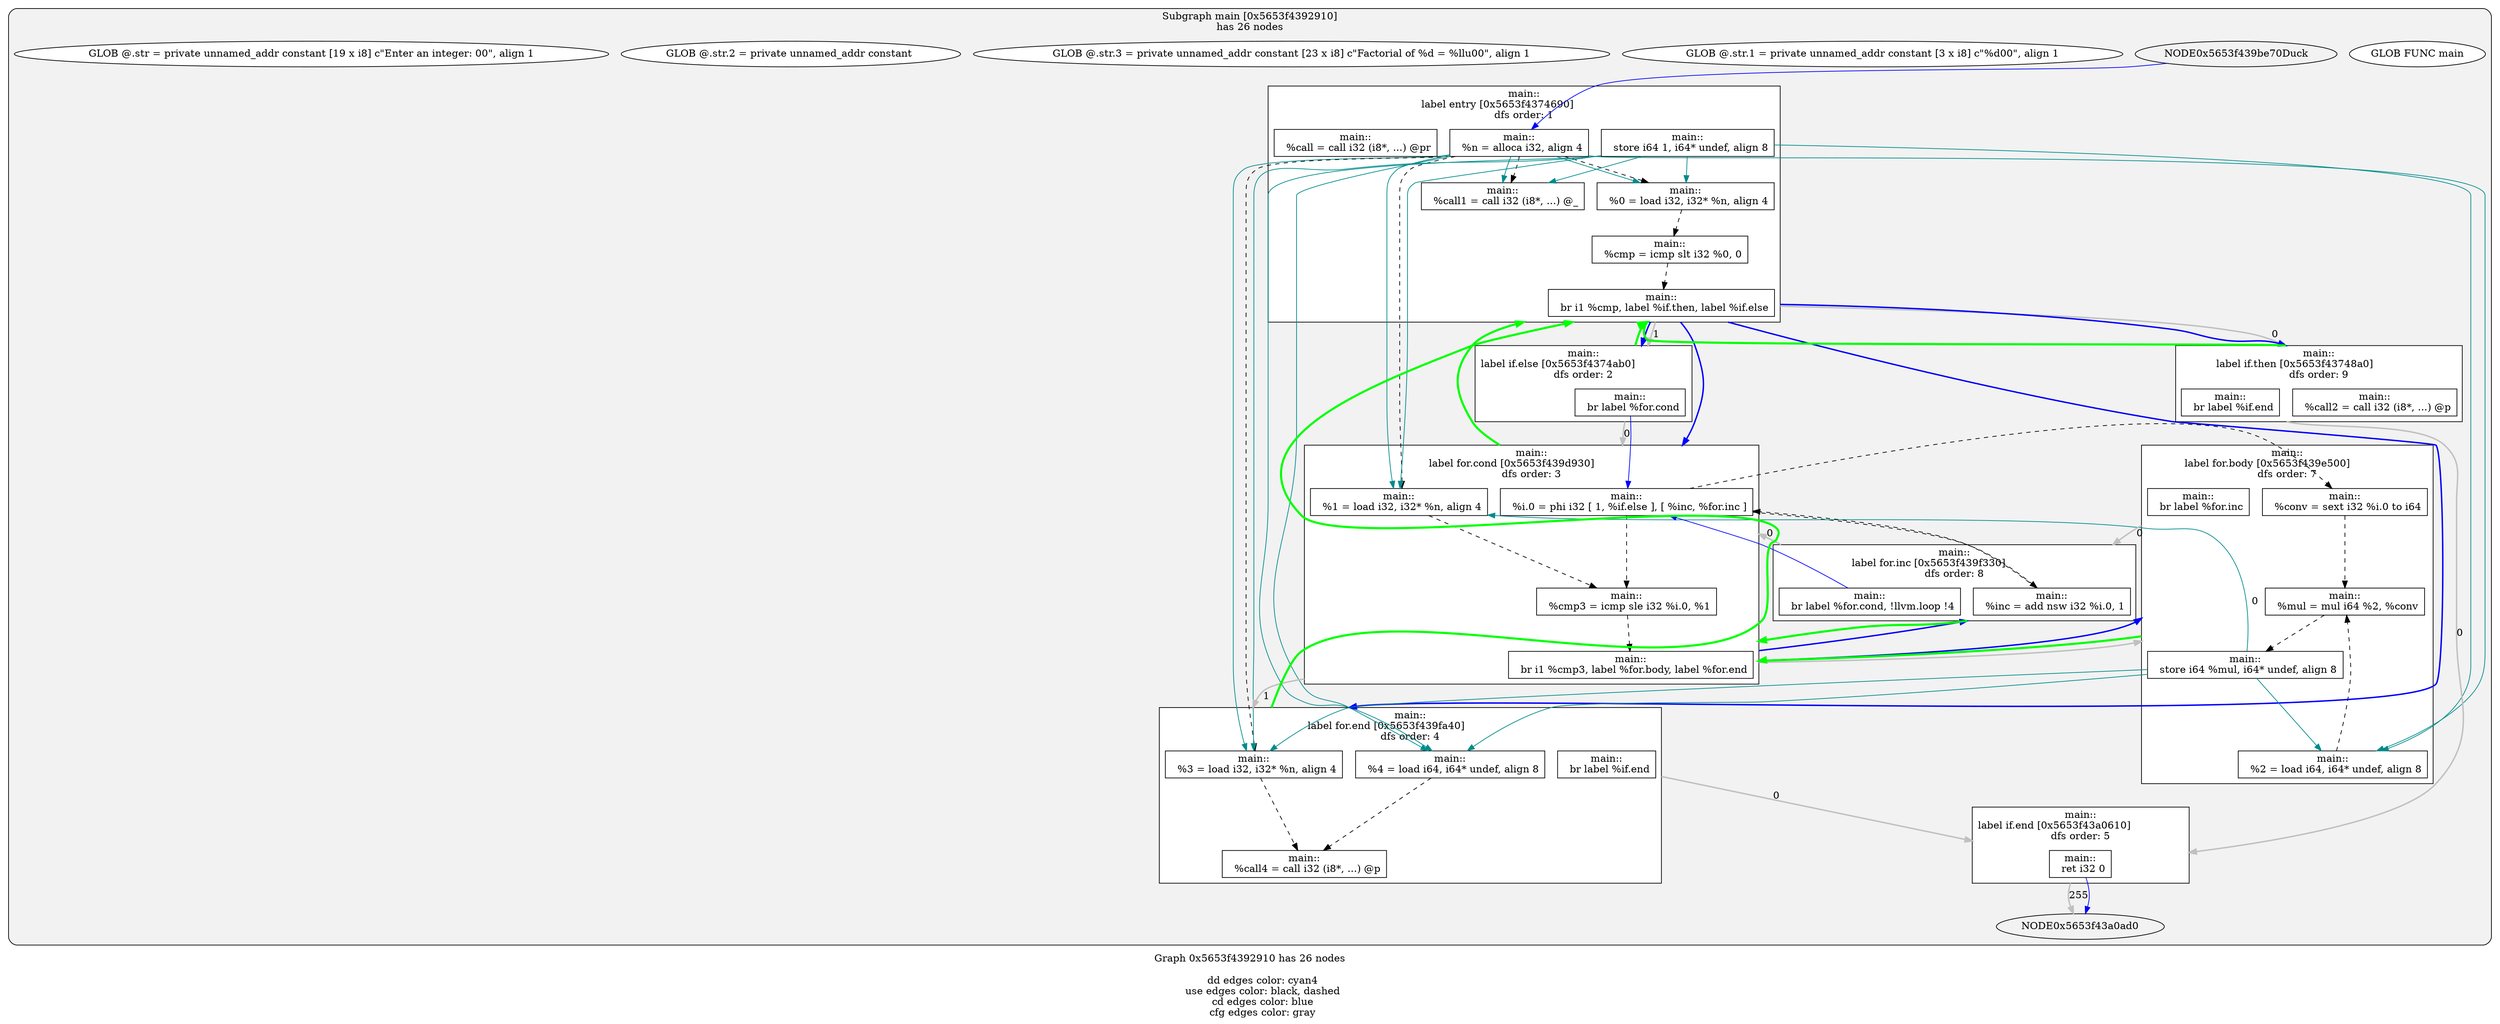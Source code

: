 digraph "DependenceGraph" {
	compound=true label="Graph 0x5653f4392910 has 26 nodes\n
	dd edges color: cyan4
	use edges color: black, dashed
	cd edges color: blue
	cfg edges color: gray"

	/* subgraph 0x5653f4392910 nodes */
	subgraph cluster_0x5653f4392910 {
		style="filled, rounded" fillcolor=gray95
		label="Subgraph main [0x5653f4392910]\nhas 26 nodes
"
		/* Basic Block main::
label entry [0x5653f4374690] */
		subgraph cluster_bb_0x5653f4374690 {
			style=filled fillcolor=white
			label="main::
label entry [0x5653f4374690]		\ndfs order: 1"
			NODE0x5653f439c0b0 [shape=rect label="0x5653f437e100"]
			NODE0x5653f439c310 [shape=rect label="0x5653f438eb40"]
			NODE0x5653f439c570 [shape=rect label="0x5653f437e050"]
			NODE0x5653f439c7d0 [shape=rect label="0x5653f438ebf0"]
			NODE0x5653f439ca30 [shape=rect label="0x5653f438ec70"]
			NODE0x5653f439cc90 [shape=rect label="0x5653f438ed00"]
			NODE0x5653f439cef0 [shape=rect label="0x5653f438edb0"]
		} /* cluster_bb_0x5653f4374690 */

		/* Basic Block main::
label if.then [0x5653f43748a0] */
		subgraph cluster_bb_0x5653f43748a0 {
			style=filled fillcolor=white
			label="main::
label if.then [0x5653f43748a0]		\ndfs order: 9"
			NODE0x5653f439d190 [shape=rect label="0x5653f437ee60"]
			NODE0x5653f439d3f0 [shape=rect label="0x5653f438ee60"]
		} /* cluster_bb_0x5653f43748a0 */

		/* Basic Block main::
label if.else [0x5653f4374ab0] */
		subgraph cluster_bb_0x5653f4374ab0 {
			style=filled fillcolor=white
			label="main::
label if.else [0x5653f4374ab0]		\ndfs order: 2"
			NODE0x5653f439d690 [shape=rect label="0x5653f438eef0"]
		} /* cluster_bb_0x5653f4374ab0 */

		/* Basic Block main::
label for.cond [0x5653f439d930] */
		subgraph cluster_bb_0x5653f439d930 {
			style=filled fillcolor=white
			label="main::
label for.cond [0x5653f439d930]		\ndfs order: 3"
			NODE0x5653f439db40 [shape=rect label="0x5653f434ceb8"]
			NODE0x5653f439dda0 [shape=rect label="0x5653f438f010"]
			NODE0x5653f439e000 [shape=rect label="0x5653f438f8b0"]
			NODE0x5653f439e260 [shape=rect label="0x5653f438f980"]
		} /* cluster_bb_0x5653f439d930 */

		/* Basic Block main::
label for.body [0x5653f439e500] */
		subgraph cluster_bb_0x5653f439e500 {
			style=filled fillcolor=white
			label="main::
label for.body [0x5653f439e500]		\ndfs order: 7"
			NODE0x5653f439e710 [shape=rect label="0x5653f438fa70"]
			NODE0x5653f439e970 [shape=rect label="0x5653f438fca0"]
			NODE0x5653f439ebd0 [shape=rect label="0x5653f438fd30"]
			NODE0x5653f439ee30 [shape=rect label="0x5653f438fde0"]
			NODE0x5653f439f090 [shape=rect label="0x5653f438fe50"]
		} /* cluster_bb_0x5653f439e500 */

		/* Basic Block main::
label for.inc [0x5653f439f330] */
		subgraph cluster_bb_0x5653f439f330 {
			style=filled fillcolor=white
			label="main::
label for.inc [0x5653f439f330]		\ndfs order: 8"
			NODE0x5653f439f540 [shape=rect label="0x5653f4390760"]
			NODE0x5653f439f7a0 [shape=rect label="0x5653f43907f0"]
		} /* cluster_bb_0x5653f439f330 */

		/* Basic Block main::
label for.end [0x5653f439fa40] */
		subgraph cluster_bb_0x5653f439fa40 {
			style=filled fillcolor=white
			label="main::
label for.end [0x5653f439fa40]		\ndfs order: 4"
			NODE0x5653f439fc50 [shape=rect label="0x5653f43908d0"]
			NODE0x5653f439feb0 [shape=rect label="0x5653f4390940"]
			NODE0x5653f43a0110 [shape=rect label="0x5653f438eaa0"]
			NODE0x5653f43a0370 [shape=rect label="0x5653f43909d0"]
		} /* cluster_bb_0x5653f439fa40 */

		/* Basic Block main::
label if.end [0x5653f43a0610] */
		subgraph cluster_bb_0x5653f43a0610 {
			style=filled fillcolor=white
			label="main::
label if.end [0x5653f43a0610]		\ndfs order: 5"
			NODE0x5653f43a0820 [shape=rect label="0x5653f4390ab0"]
		} /* cluster_bb_0x5653f43a0610 */

	NODE0x5653f439cef0 -> NODE0x5653f439d190 [penwidth=2 label="0"  ltail=cluster_bb_0x5653f4374690  lhead=cluster_bb_0x5653f43748a0  color="gray"]
	NODE0x5653f439cef0 -> NODE0x5653f439d690 [penwidth=2 label="1"  ltail=cluster_bb_0x5653f4374690  lhead=cluster_bb_0x5653f4374ab0  color="gray"]
	NODE0x5653f439cef0 -> NODE0x5653f439d190 [penwidth=2 color=blue  ltail=cluster_bb_0x5653f4374690  lhead=cluster_bb_0x5653f43748a0]
	NODE0x5653f439cef0 -> NODE0x5653f439d690 [penwidth=2 color=blue  ltail=cluster_bb_0x5653f4374690  lhead=cluster_bb_0x5653f4374ab0]
	NODE0x5653f439cef0 -> NODE0x5653f439db40 [penwidth=2 color=blue  ltail=cluster_bb_0x5653f4374690  lhead=cluster_bb_0x5653f439d930]
	NODE0x5653f439cef0 -> NODE0x5653f439fc50 [penwidth=2 color=blue  ltail=cluster_bb_0x5653f4374690  lhead=cluster_bb_0x5653f439fa40]
	NODE0x5653f439d3f0 -> NODE0x5653f43a0820 [penwidth=2 label="0"  ltail=cluster_bb_0x5653f43748a0  lhead=cluster_bb_0x5653f43a0610  color="gray"]
	/* post-dominance frontiers */
NODE0x5653f439d190 -> NODE0x5653f439cef0 [penwidth=3 color=green  ltail=cluster_bb_0x5653f43748a0  lhead=cluster_bb_0x5653f4374690 constraint=false]
	NODE0x5653f439d690 -> NODE0x5653f439db40 [penwidth=2 label="0"  ltail=cluster_bb_0x5653f4374ab0  lhead=cluster_bb_0x5653f439d930  color="gray"]
	/* post-dominance frontiers */
NODE0x5653f439d690 -> NODE0x5653f439cef0 [penwidth=3 color=green  ltail=cluster_bb_0x5653f4374ab0  lhead=cluster_bb_0x5653f4374690 constraint=false]
	NODE0x5653f439e260 -> NODE0x5653f439e710 [penwidth=2 label="0"  ltail=cluster_bb_0x5653f439d930  lhead=cluster_bb_0x5653f439e500  color="gray"]
	NODE0x5653f439e260 -> NODE0x5653f439fc50 [penwidth=2 label="1"  ltail=cluster_bb_0x5653f439d930  lhead=cluster_bb_0x5653f439fa40  color="gray"]
	NODE0x5653f439e260 -> NODE0x5653f439e710 [penwidth=2 color=blue  ltail=cluster_bb_0x5653f439d930  lhead=cluster_bb_0x5653f439e500]
	NODE0x5653f439e260 -> NODE0x5653f439f540 [penwidth=2 color=blue  ltail=cluster_bb_0x5653f439d930  lhead=cluster_bb_0x5653f439f330]
	/* post-dominance frontiers */
NODE0x5653f439db40 -> NODE0x5653f439cef0 [penwidth=3 color=green  ltail=cluster_bb_0x5653f439d930  lhead=cluster_bb_0x5653f4374690 constraint=false]
	NODE0x5653f439f090 -> NODE0x5653f439f540 [penwidth=2 label="0"  ltail=cluster_bb_0x5653f439e500  lhead=cluster_bb_0x5653f439f330  color="gray"]
	/* post-dominance frontiers */
NODE0x5653f439e710 -> NODE0x5653f439e260 [penwidth=3 color=green  ltail=cluster_bb_0x5653f439e500  lhead=cluster_bb_0x5653f439d930 constraint=false]
	NODE0x5653f439f7a0 -> NODE0x5653f439db40 [penwidth=2 label="0"  ltail=cluster_bb_0x5653f439f330  lhead=cluster_bb_0x5653f439d930  color="gray"]
	/* post-dominance frontiers */
NODE0x5653f439f540 -> NODE0x5653f439e260 [penwidth=3 color=green  ltail=cluster_bb_0x5653f439f330  lhead=cluster_bb_0x5653f439d930 constraint=false]
	NODE0x5653f43a0370 -> NODE0x5653f43a0820 [penwidth=2 label="0"  ltail=cluster_bb_0x5653f439fa40  lhead=cluster_bb_0x5653f43a0610  color="gray"]
	/* post-dominance frontiers */
NODE0x5653f439fc50 -> NODE0x5653f439cef0 [penwidth=3 color=green  ltail=cluster_bb_0x5653f439fa40  lhead=cluster_bb_0x5653f4374690 constraint=false]
	NODE0x5653f43a0820 -> NODE0x5653f43a0ad0 [penwidth=2 label="255"  ltail=cluster_bb_0x5653f43a0610  lhead=cluster_bb_0x5653f43a0cd0  color="gray"]
		NODE0x5653f439db40 [label="main::
  %i.0 = phi i32 [ 1, %if.else ], [ %inc, %for.inc ]" style=filled fillcolor=white]
		/* -- node 0x5653f434ceb8
		 * ------------------------------------------- */
		/* DD edges */
		/* USE edges */
		NODE0x5653f439db40 -> NODE0x5653f439e000 [color="black" rank=max style="dashed"]
		NODE0x5653f439db40 -> NODE0x5653f439e710 [color="black" rank=max style="dashed"]
		NODE0x5653f439db40 -> NODE0x5653f439f540 [color="black" rank=max style="dashed"]
		/* CD edges */
		/* ID edges */
		NODE0x5653f439c570 [label="main::
  %call = call i32 (i8*, ...) @pr" style=filled fillcolor=white]
		/* -- node 0x5653f437e050
		 * ------------------------------------------- */
		/* DD edges */
		/* USE edges */
		/* CD edges */
		/* ID edges */
		NODE0x5653f439c0b0 [label="main::
  %n = alloca i32, align 4" style=filled fillcolor=white]
		/* -- node 0x5653f437e100
		 * ------------------------------------------- */
		/* DD edges */
		NODE0x5653f439c0b0 -> NODE0x5653f439c7d0 [color="cyan4" rank=max]
		NODE0x5653f439c0b0 -> NODE0x5653f439ca30 [color="cyan4" rank=max]
		NODE0x5653f439c0b0 -> NODE0x5653f439dda0 [color="cyan4" rank=max]
		NODE0x5653f439c0b0 -> NODE0x5653f439e970 [color="cyan4" rank=max]
		NODE0x5653f439c0b0 -> NODE0x5653f439fc50 [color="cyan4" rank=max]
		NODE0x5653f439c0b0 -> NODE0x5653f439feb0 [color="cyan4" rank=max]
		/* USE edges */
		NODE0x5653f439c0b0 -> NODE0x5653f439c7d0 [color="black" rank=max style="dashed"]
		NODE0x5653f439c0b0 -> NODE0x5653f439ca30 [color="black" rank=max style="dashed"]
		NODE0x5653f439c0b0 -> NODE0x5653f439dda0 [color="black" rank=max style="dashed"]
		NODE0x5653f439c0b0 -> NODE0x5653f439fc50 [color="black" rank=max style="dashed"]
		/* CD edges */
		/* ID edges */
		NODE0x5653f439d190 [label="main::
  %call2 = call i32 (i8*, ...) @p" style=filled fillcolor=white]
		/* -- node 0x5653f437ee60
		 * ------------------------------------------- */
		/* DD edges */
		/* USE edges */
		/* CD edges */
		/* ID edges */
		NODE0x5653f43a0110 [label="main::
  %call4 = call i32 (i8*, ...) @p" style=filled fillcolor=white]
		/* -- node 0x5653f438eaa0
		 * ------------------------------------------- */
		/* DD edges */
		/* USE edges */
		/* CD edges */
		/* ID edges */
		NODE0x5653f439c310 [label="main::
  store i64 1, i64* undef, align 8" style=filled fillcolor=white]
		/* -- node 0x5653f438eb40
		 * ------------------------------------------- */
		/* DD edges */
		NODE0x5653f439c310 -> NODE0x5653f439c7d0 [color="cyan4" rank=max]
		NODE0x5653f439c310 -> NODE0x5653f439ca30 [color="cyan4" rank=max]
		NODE0x5653f439c310 -> NODE0x5653f439dda0 [color="cyan4" rank=max]
		NODE0x5653f439c310 -> NODE0x5653f439e970 [color="cyan4" rank=max]
		NODE0x5653f439c310 -> NODE0x5653f439fc50 [color="cyan4" rank=max]
		NODE0x5653f439c310 -> NODE0x5653f439feb0 [color="cyan4" rank=max]
		/* USE edges */
		/* CD edges */
		/* ID edges */
		NODE0x5653f439c7d0 [label="main::
  %call1 = call i32 (i8*, ...) @_" style=filled fillcolor=white]
		/* -- node 0x5653f438ebf0
		 * ------------------------------------------- */
		/* DD edges */
		/* USE edges */
		/* CD edges */
		/* ID edges */
		NODE0x5653f439ca30 [label="main::
  %0 = load i32, i32* %n, align 4" style=filled fillcolor=white]
		/* -- node 0x5653f438ec70
		 * ------------------------------------------- */
		/* DD edges */
		/* USE edges */
		NODE0x5653f439ca30 -> NODE0x5653f439cc90 [color="black" rank=max style="dashed"]
		/* CD edges */
		/* ID edges */
		NODE0x5653f439cc90 [label="main::
  %cmp = icmp slt i32 %0, 0" style=filled fillcolor=white]
		/* -- node 0x5653f438ed00
		 * ------------------------------------------- */
		/* DD edges */
		/* USE edges */
		NODE0x5653f439cc90 -> NODE0x5653f439cef0 [color="black" rank=max style="dashed"]
		/* CD edges */
		/* ID edges */
		NODE0x5653f439cef0 [label="main::
  br i1 %cmp, label %if.then, label %if.else" style=filled fillcolor=white]
		/* -- node 0x5653f438edb0
		 * ------------------------------------------- */
		/* DD edges */
		/* USE edges */
		/* CD edges */
		/* ID edges */
		NODE0x5653f439d3f0 [label="main::
  br label %if.end" style=filled fillcolor=white]
		/* -- node 0x5653f438ee60
		 * ------------------------------------------- */
		/* DD edges */
		/* USE edges */
		/* CD edges */
		/* ID edges */
		NODE0x5653f439d690 [label="main::
  br label %for.cond" style=filled fillcolor=white]
		/* -- node 0x5653f438eef0
		 * ------------------------------------------- */
		/* DD edges */
		/* USE edges */
		/* CD edges */
		NODE0x5653f439d690 -> NODE0x5653f439db40 [color="blue"]
		/* ID edges */
		NODE0x5653f439dda0 [label="main::
  %1 = load i32, i32* %n, align 4" style=filled fillcolor=white]
		/* -- node 0x5653f438f010
		 * ------------------------------------------- */
		/* DD edges */
		/* USE edges */
		NODE0x5653f439dda0 -> NODE0x5653f439e000 [color="black" rank=max style="dashed"]
		/* CD edges */
		/* ID edges */
		NODE0x5653f439e000 [label="main::
  %cmp3 = icmp sle i32 %i.0, %1" style=filled fillcolor=white]
		/* -- node 0x5653f438f8b0
		 * ------------------------------------------- */
		/* DD edges */
		/* USE edges */
		NODE0x5653f439e000 -> NODE0x5653f439e260 [color="black" rank=max style="dashed"]
		/* CD edges */
		/* ID edges */
		NODE0x5653f439e260 [label="main::
  br i1 %cmp3, label %for.body, label %for.end" style=filled fillcolor=white]
		/* -- node 0x5653f438f980
		 * ------------------------------------------- */
		/* DD edges */
		/* USE edges */
		/* CD edges */
		/* ID edges */
		NODE0x5653f439e710 [label="main::
  %conv = sext i32 %i.0 to i64" style=filled fillcolor=white]
		/* -- node 0x5653f438fa70
		 * ------------------------------------------- */
		/* DD edges */
		/* USE edges */
		NODE0x5653f439e710 -> NODE0x5653f439ebd0 [color="black" rank=max style="dashed"]
		/* CD edges */
		/* ID edges */
		NODE0x5653f439e970 [label="main::
  %2 = load i64, i64* undef, align 8" style=filled fillcolor=white]
		/* -- node 0x5653f438fca0
		 * ------------------------------------------- */
		/* DD edges */
		/* USE edges */
		NODE0x5653f439e970 -> NODE0x5653f439ebd0 [color="black" rank=max style="dashed"]
		/* CD edges */
		/* ID edges */
		NODE0x5653f439ebd0 [label="main::
  %mul = mul i64 %2, %conv" style=filled fillcolor=white]
		/* -- node 0x5653f438fd30
		 * ------------------------------------------- */
		/* DD edges */
		/* USE edges */
		NODE0x5653f439ebd0 -> NODE0x5653f439ee30 [color="black" rank=max style="dashed"]
		/* CD edges */
		/* ID edges */
		NODE0x5653f439ee30 [label="main::
  store i64 %mul, i64* undef, align 8" style=filled fillcolor=white]
		/* -- node 0x5653f438fde0
		 * ------------------------------------------- */
		/* DD edges */
		NODE0x5653f439ee30 -> NODE0x5653f439dda0 [color="cyan4" rank=max]
		NODE0x5653f439ee30 -> NODE0x5653f439e970 [color="cyan4" rank=max]
		NODE0x5653f439ee30 -> NODE0x5653f439fc50 [color="cyan4" rank=max]
		NODE0x5653f439ee30 -> NODE0x5653f439feb0 [color="cyan4" rank=max]
		/* USE edges */
		/* CD edges */
		/* ID edges */
		NODE0x5653f439f090 [label="main::
  br label %for.inc" style=filled fillcolor=white]
		/* -- node 0x5653f438fe50
		 * ------------------------------------------- */
		/* DD edges */
		/* USE edges */
		/* CD edges */
		/* ID edges */
		NODE0x5653f439f540 [label="main::
  %inc = add nsw i32 %i.0, 1" style=filled fillcolor=white]
		/* -- node 0x5653f4390760
		 * ------------------------------------------- */
		/* DD edges */
		/* USE edges */
		NODE0x5653f439f540 -> NODE0x5653f439db40 [color="black" rank=max style="dashed"]
		/* CD edges */
		/* ID edges */
		NODE0x5653f439f7a0 [label="main::
  br label %for.cond, !llvm.loop !4" style=filled fillcolor=white]
		/* -- node 0x5653f43907f0
		 * ------------------------------------------- */
		/* DD edges */
		/* USE edges */
		/* CD edges */
		NODE0x5653f439f7a0 -> NODE0x5653f439db40 [color="blue"]
		/* ID edges */
		NODE0x5653f439fc50 [label="main::
  %3 = load i32, i32* %n, align 4" style=filled fillcolor=white]
		/* -- node 0x5653f43908d0
		 * ------------------------------------------- */
		/* DD edges */
		/* USE edges */
		NODE0x5653f439fc50 -> NODE0x5653f43a0110 [color="black" rank=max style="dashed"]
		/* CD edges */
		/* ID edges */
		NODE0x5653f439feb0 [label="main::
  %4 = load i64, i64* undef, align 8" style=filled fillcolor=white]
		/* -- node 0x5653f4390940
		 * ------------------------------------------- */
		/* DD edges */
		/* USE edges */
		NODE0x5653f439feb0 -> NODE0x5653f43a0110 [color="black" rank=max style="dashed"]
		/* CD edges */
		/* ID edges */
		NODE0x5653f43a0370 [label="main::
  br label %if.end" style=filled fillcolor=white]
		/* -- node 0x5653f43909d0
		 * ------------------------------------------- */
		/* DD edges */
		/* USE edges */
		/* CD edges */
		/* ID edges */
		NODE0x5653f43a0820 [label="main::
  ret i32 0" style=filled fillcolor=white]
		/* -- node 0x5653f4390ab0
		 * ------------------------------------------- */
		/* DD edges */
		/* USE edges */
		/* CD edges */
		NODE0x5653f43a0820 -> NODE0x5653f43a0ad0 [color="blue"]
		/* ID edges */
		NODE0x5653f439be70 [label="GLOB FUNC main" style=filled fillcolor=white]
		/* -- node 0x5653f432e738
		 * ------------------------------------------- */
		/* DD edges */
		/* USE edges */
		/* CD edges */
		NODE0x5653f439be70Duck 
 -> NODE0x5653f439c0b0 [color="blue"]
		/* ID edges */
		NODE0x5653f439b770 [label="GLOB @.str.1 = private unnamed_addr constant [3 x i8] c\"%d\00\", align 1" style=filled fillcolor=white]
		/* -- node 0x5653f437a3c0
		 * ------------------------------------------- */
		/* DD edges */
		/* USE edges */
		/* CD edges */
		/* ID edges */
		NODE0x5653f439bbf0 [label="GLOB @.str.3 = private unnamed_addr constant [23 x i8] c\"Factorial of %d = %llu\00\", align 1" style=filled fillcolor=white]
		/* -- node 0x5653f437c030
		 * ------------------------------------------- */
		/* DD edges */
		/* USE edges */
		/* CD edges */
		/* ID edges */
		NODE0x5653f439b9b0 [label="GLOB @.str.2 = private unnamed_addr constant " style=filled fillcolor=white]
		/* -- node 0x5653f437c150
		 * ------------------------------------------- */
		/* DD edges */
		/* USE edges */
		/* CD edges */
		/* ID edges */
		NODE0x5653f439b530 [label="GLOB @.str = private unnamed_addr constant [19 x i8] c\"Enter an integer: \00\", align 1" style=filled fillcolor=white]
		/* -- node 0x5653f437c310
		 * ------------------------------------------- */
		/* DD edges */
		/* USE edges */
		/* CD edges */
		/* ID edges */
	}
}


